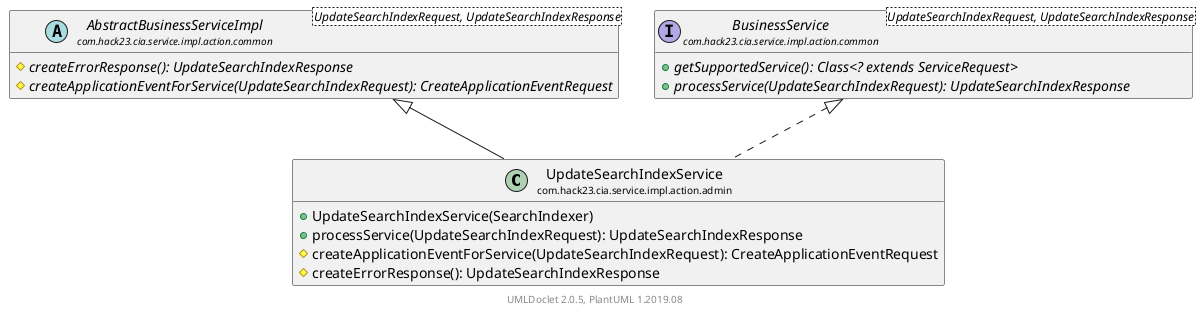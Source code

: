 @startuml
    set namespaceSeparator none
    hide empty fields
    hide empty methods

    class "<size:14>UpdateSearchIndexService\n<size:10>com.hack23.cia.service.impl.action.admin" as com.hack23.cia.service.impl.action.admin.UpdateSearchIndexService [[UpdateSearchIndexService.html]] {
        +UpdateSearchIndexService(SearchIndexer)
        +processService(UpdateSearchIndexRequest): UpdateSearchIndexResponse
        #createApplicationEventForService(UpdateSearchIndexRequest): CreateApplicationEventRequest
        #createErrorResponse(): UpdateSearchIndexResponse
    }

    abstract class "<size:14>AbstractBusinessServiceImpl\n<size:10>com.hack23.cia.service.impl.action.common" as com.hack23.cia.service.impl.action.common.AbstractBusinessServiceImpl<UpdateSearchIndexRequest, UpdateSearchIndexResponse> [[../common/AbstractBusinessServiceImpl.html]] {
        {abstract} #createErrorResponse(): UpdateSearchIndexResponse
        {abstract} #createApplicationEventForService(UpdateSearchIndexRequest): CreateApplicationEventRequest
    }
    interface "<size:14>BusinessService\n<size:10>com.hack23.cia.service.impl.action.common" as com.hack23.cia.service.impl.action.common.BusinessService<UpdateSearchIndexRequest, UpdateSearchIndexResponse> [[../common/BusinessService.html]] {
        {abstract} +getSupportedService(): Class<? extends ServiceRequest>
        {abstract} +processService(UpdateSearchIndexRequest): UpdateSearchIndexResponse
    }

    com.hack23.cia.service.impl.action.common.AbstractBusinessServiceImpl <|-- com.hack23.cia.service.impl.action.admin.UpdateSearchIndexService
    com.hack23.cia.service.impl.action.common.BusinessService <|.. com.hack23.cia.service.impl.action.admin.UpdateSearchIndexService

    center footer UMLDoclet 2.0.5, PlantUML 1.2019.08
@enduml
